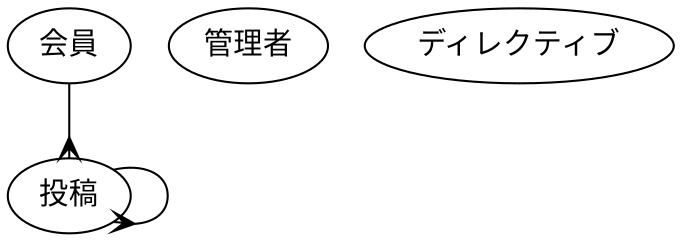 digraph graph_name {
	graph [
	];

	node [
		fontname = "Ubuntu",
	];

	edge [
		arrowhead = "crow",
	];

	// node define
	post [label="投稿"];
	member [label="会員"];
	admin [label="管理者"];
	directive [label="ディレクティブ"];

	// edge define
	member -> post;
	post -> post;
}
